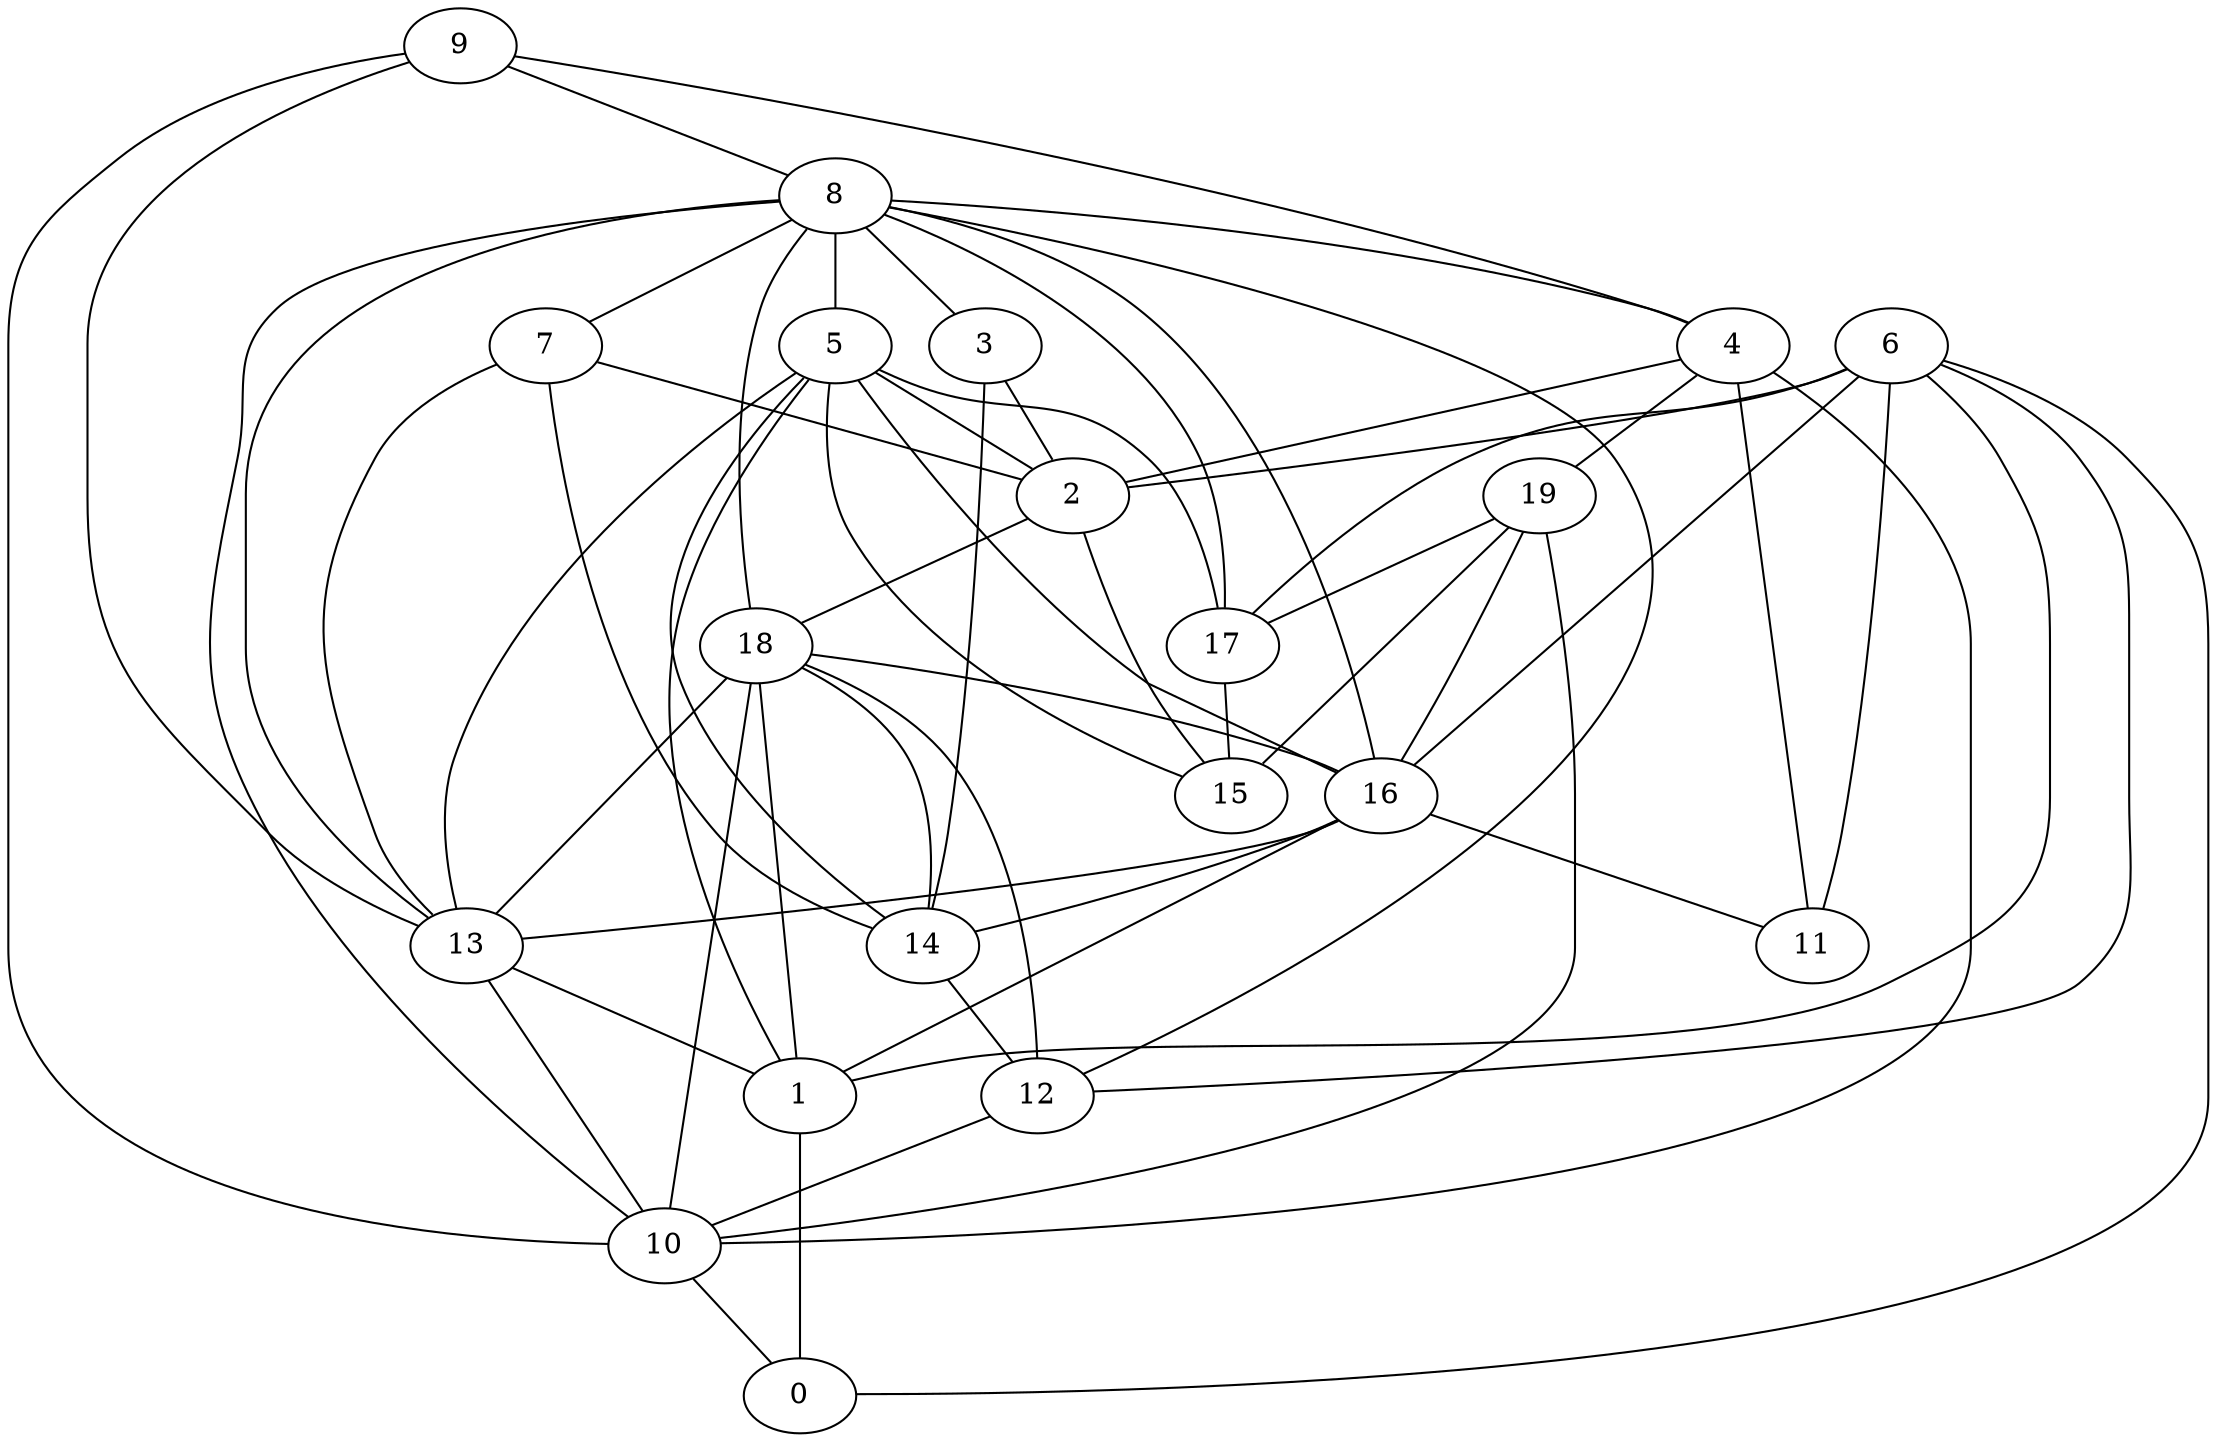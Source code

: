 digraph GG_graph {

subgraph G_graph {
edge [color = black]
"9" -> "4" [dir = none]
"2" -> "18" [dir = none]
"19" -> "17" [dir = none]
"6" -> "0" [dir = none]
"6" -> "16" [dir = none]
"6" -> "12" [dir = none]
"6" -> "17" [dir = none]
"5" -> "13" [dir = none]
"5" -> "14" [dir = none]
"5" -> "17" [dir = none]
"4" -> "10" [dir = none]
"4" -> "2" [dir = none]
"4" -> "19" [dir = none]
"13" -> "1" [dir = none]
"3" -> "14" [dir = none]
"16" -> "11" [dir = none]
"8" -> "5" [dir = none]
"17" -> "15" [dir = none]
"7" -> "14" [dir = none]
"8" -> "13" [dir = none]
"8" -> "18" [dir = none]
"8" -> "12" [dir = none]
"18" -> "16" [dir = none]
"19" -> "16" [dir = none]
"13" -> "10" [dir = none]
"6" -> "2" [dir = none]
"1" -> "0" [dir = none]
"18" -> "10" [dir = none]
"16" -> "1" [dir = none]
"5" -> "15" [dir = none]
"6" -> "11" [dir = none]
"8" -> "17" [dir = none]
"16" -> "13" [dir = none]
"18" -> "12" [dir = none]
"5" -> "2" [dir = none]
"8" -> "3" [dir = none]
"8" -> "7" [dir = none]
"9" -> "10" [dir = none]
"4" -> "11" [dir = none]
"10" -> "0" [dir = none]
"18" -> "13" [dir = none]
"5" -> "16" [dir = none]
"6" -> "1" [dir = none]
"9" -> "13" [dir = none]
"12" -> "10" [dir = none]
"19" -> "15" [dir = none]
"3" -> "2" [dir = none]
"8" -> "16" [dir = none]
"18" -> "1" [dir = none]
"7" -> "13" [dir = none]
"18" -> "14" [dir = none]
"14" -> "12" [dir = none]
"9" -> "8" [dir = none]
"19" -> "10" [dir = none]
"16" -> "14" [dir = none]
"8" -> "4" [dir = none]
"7" -> "2" [dir = none]
"8" -> "10" [dir = none]
"2" -> "15" [dir = none]
"5" -> "1" [dir = none]
}

}
